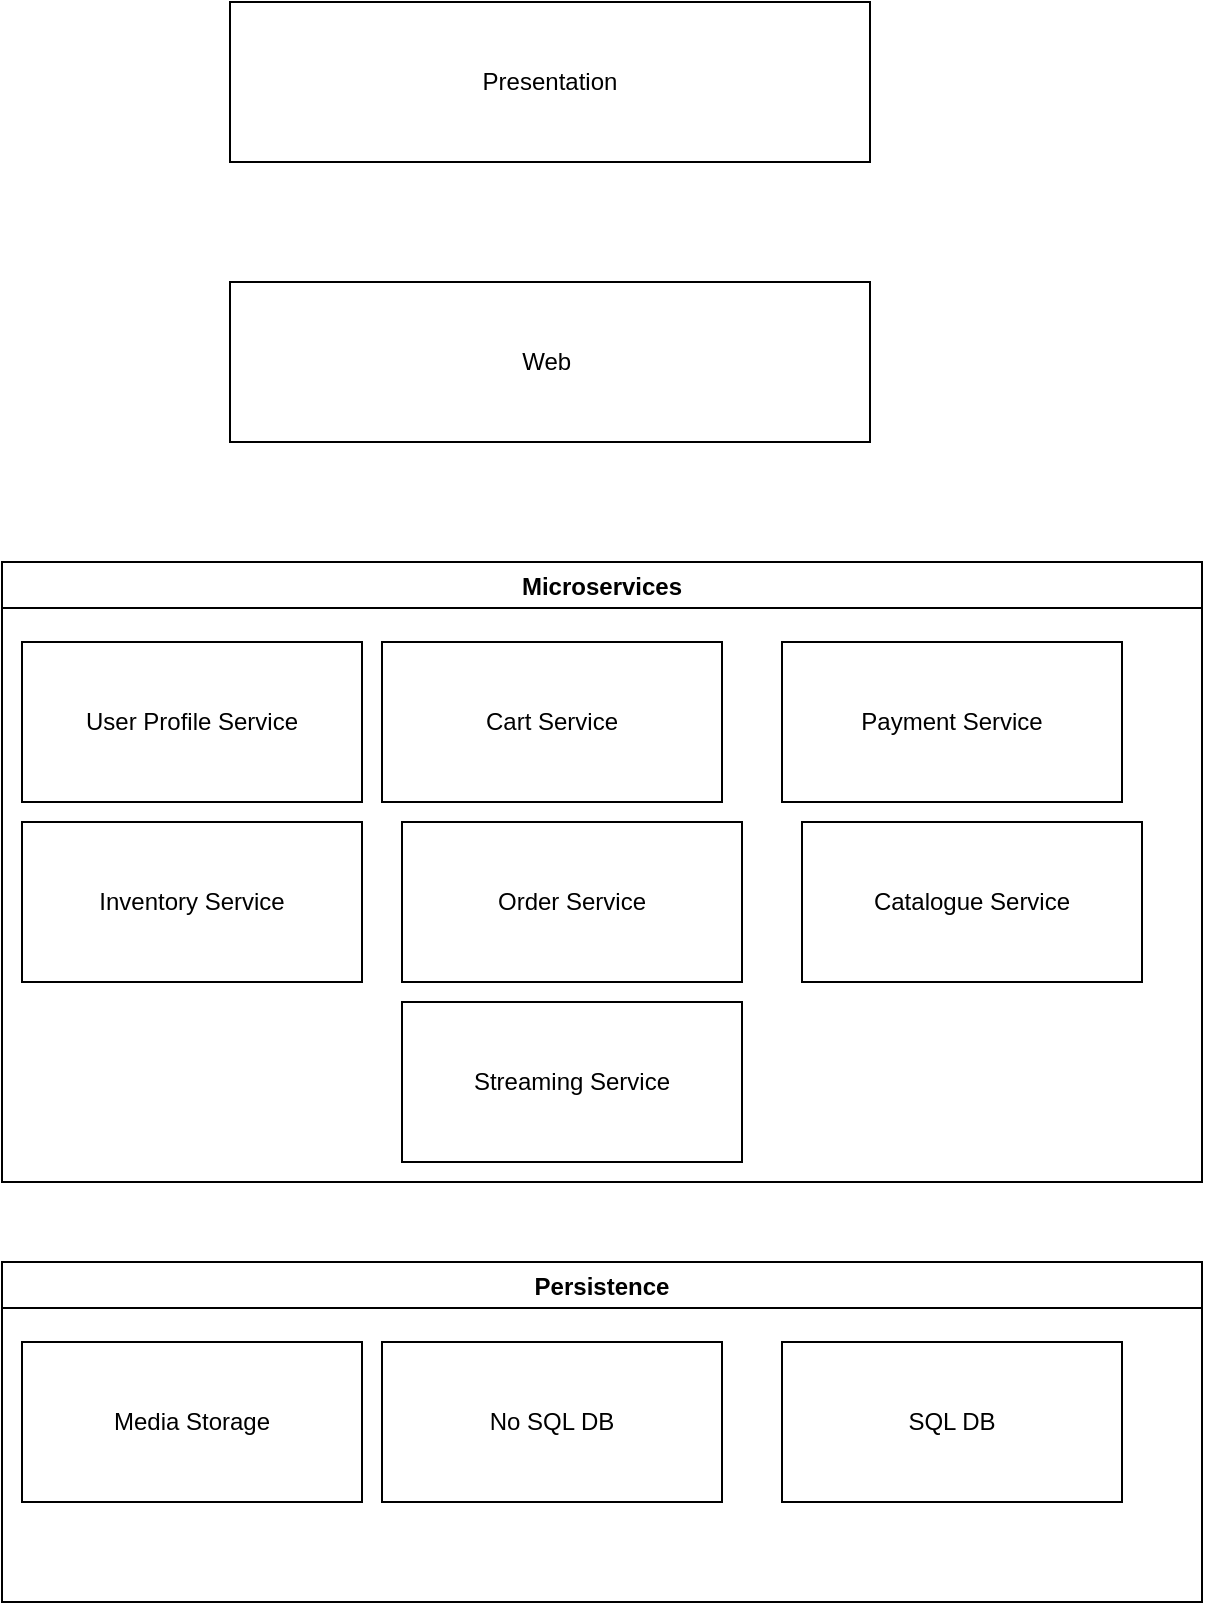 <mxfile version="20.1.1" type="github">
  <diagram id="aAfQPoBQMi6JrCPyjAyX" name="Page-1">
    <mxGraphModel dx="868" dy="450" grid="1" gridSize="10" guides="1" tooltips="1" connect="1" arrows="1" fold="1" page="1" pageScale="1" pageWidth="827" pageHeight="1169" math="0" shadow="0">
      <root>
        <mxCell id="0" />
        <mxCell id="1" parent="0" />
        <mxCell id="EwMfzWcEn_94j8ixZ7ZM-9" value="Microservices" style="swimlane;startSize=23;" parent="1" vertex="1">
          <mxGeometry x="140" y="370" width="600" height="310" as="geometry" />
        </mxCell>
        <mxCell id="EwMfzWcEn_94j8ixZ7ZM-1" value="User Profile Service" style="rounded=0;whiteSpace=wrap;html=1;" parent="EwMfzWcEn_94j8ixZ7ZM-9" vertex="1">
          <mxGeometry x="10" y="40" width="170" height="80" as="geometry" />
        </mxCell>
        <mxCell id="EwMfzWcEn_94j8ixZ7ZM-15" value="Cart Service" style="rounded=0;whiteSpace=wrap;html=1;" parent="EwMfzWcEn_94j8ixZ7ZM-9" vertex="1">
          <mxGeometry x="190" y="40" width="170" height="80" as="geometry" />
        </mxCell>
        <mxCell id="EwMfzWcEn_94j8ixZ7ZM-14" value="Payment Service" style="rounded=0;whiteSpace=wrap;html=1;" parent="EwMfzWcEn_94j8ixZ7ZM-9" vertex="1">
          <mxGeometry x="390" y="40" width="170" height="80" as="geometry" />
        </mxCell>
        <mxCell id="EwMfzWcEn_94j8ixZ7ZM-13" value="Inventory Service" style="rounded=0;whiteSpace=wrap;html=1;" parent="EwMfzWcEn_94j8ixZ7ZM-9" vertex="1">
          <mxGeometry x="10" y="130" width="170" height="80" as="geometry" />
        </mxCell>
        <mxCell id="EwMfzWcEn_94j8ixZ7ZM-12" value="Order Service" style="rounded=0;whiteSpace=wrap;html=1;" parent="EwMfzWcEn_94j8ixZ7ZM-9" vertex="1">
          <mxGeometry x="200" y="130" width="170" height="80" as="geometry" />
        </mxCell>
        <mxCell id="EwMfzWcEn_94j8ixZ7ZM-11" value="Catalogue Service" style="rounded=0;whiteSpace=wrap;html=1;" parent="EwMfzWcEn_94j8ixZ7ZM-9" vertex="1">
          <mxGeometry x="400" y="130" width="170" height="80" as="geometry" />
        </mxCell>
        <mxCell id="aIY75ANo8Wsx8e-Df4wM-10" value="Streaming Service" style="rounded=0;whiteSpace=wrap;html=1;" vertex="1" parent="EwMfzWcEn_94j8ixZ7ZM-9">
          <mxGeometry x="200" y="220" width="170" height="80" as="geometry" />
        </mxCell>
        <mxCell id="aIY75ANo8Wsx8e-Df4wM-12" value="Presentation" style="rounded=0;whiteSpace=wrap;html=1;" vertex="1" parent="1">
          <mxGeometry x="254" y="90" width="320" height="80" as="geometry" />
        </mxCell>
        <mxCell id="aIY75ANo8Wsx8e-Df4wM-13" value="Web&amp;nbsp;" style="rounded=0;whiteSpace=wrap;html=1;" vertex="1" parent="1">
          <mxGeometry x="254" y="230" width="320" height="80" as="geometry" />
        </mxCell>
        <mxCell id="aIY75ANo8Wsx8e-Df4wM-14" value="Persistence" style="swimlane;startSize=23;" vertex="1" parent="1">
          <mxGeometry x="140" y="720" width="600" height="170" as="geometry" />
        </mxCell>
        <mxCell id="aIY75ANo8Wsx8e-Df4wM-15" value="Media Storage" style="rounded=0;whiteSpace=wrap;html=1;" vertex="1" parent="aIY75ANo8Wsx8e-Df4wM-14">
          <mxGeometry x="10" y="40" width="170" height="80" as="geometry" />
        </mxCell>
        <mxCell id="aIY75ANo8Wsx8e-Df4wM-16" value="No SQL DB" style="rounded=0;whiteSpace=wrap;html=1;" vertex="1" parent="aIY75ANo8Wsx8e-Df4wM-14">
          <mxGeometry x="190" y="40" width="170" height="80" as="geometry" />
        </mxCell>
        <mxCell id="aIY75ANo8Wsx8e-Df4wM-17" value="SQL DB" style="rounded=0;whiteSpace=wrap;html=1;" vertex="1" parent="aIY75ANo8Wsx8e-Df4wM-14">
          <mxGeometry x="390" y="40" width="170" height="80" as="geometry" />
        </mxCell>
      </root>
    </mxGraphModel>
  </diagram>
</mxfile>
